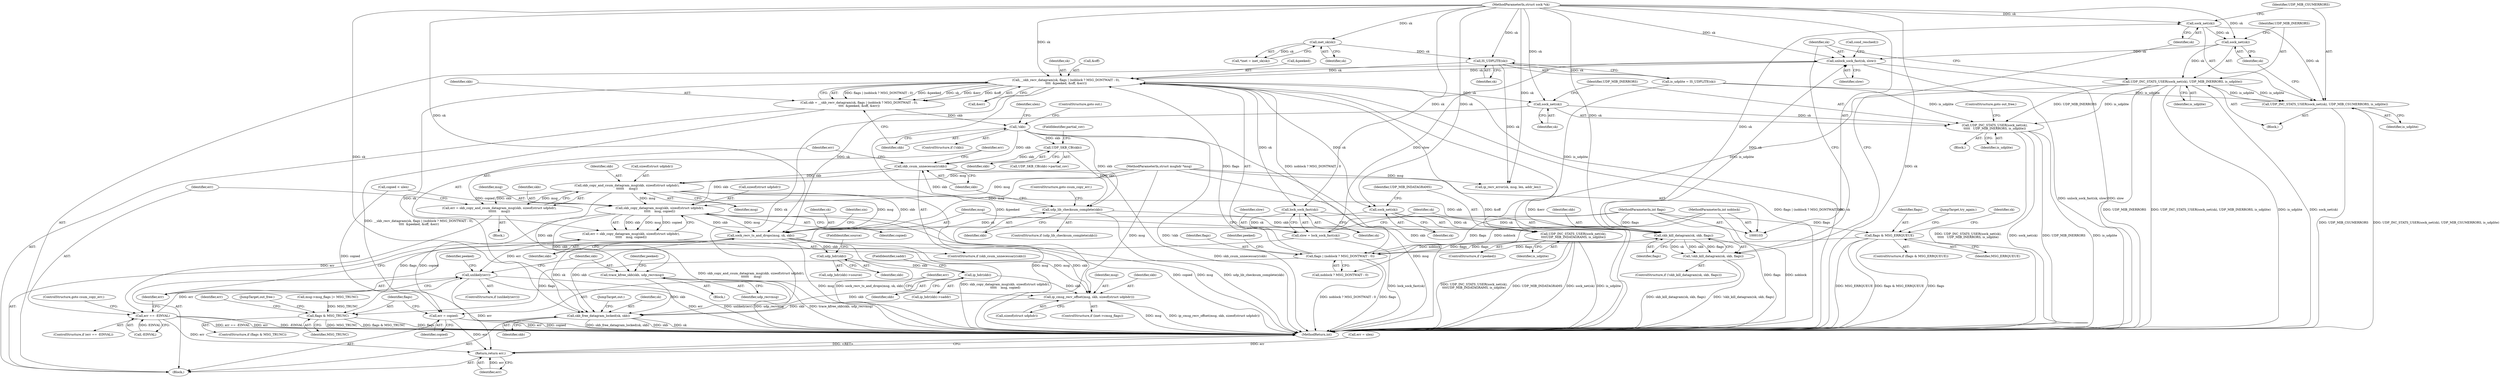 digraph "0_linux_beb39db59d14990e401e235faf66a6b9b31240b0@pointer" {
"1000344" [label="(Call,sock_net(sk))"];
"1000338" [label="(Call,skb_kill_datagram(sk, skb, flags))"];
"1000334" [label="(Call,lock_sock_fast(sk))"];
"1000144" [label="(Call,__skb_recv_datagram(sk, flags | (noblock ? MSG_DONTWAIT : 0),\n\t\t\t\t  &peeked, &off, &err))"];
"1000128" [label="(Call,IS_UDPLITE(sk))"];
"1000114" [label="(Call,inet_sk(sk))"];
"1000104" [label="(MethodParameterIn,struct sock *sk)"];
"1000353" [label="(Call,unlock_sock_fast(sk, slow))"];
"1000349" [label="(Call,sock_net(sk))"];
"1000344" [label="(Call,sock_net(sk))"];
"1000332" [label="(Call,slow = lock_sock_fast(sk))"];
"1000146" [label="(Call,flags | (noblock ? MSG_DONTWAIT : 0))"];
"1000132" [label="(Call,flags & MSG_ERRQUEUE)"];
"1000108" [label="(MethodParameterIn,int flags)"];
"1000107" [label="(MethodParameterIn,int noblock)"];
"1000219" [label="(Call,skb_copy_and_csum_datagram_msg(skb, sizeof(struct udphdr),\n\t\t\t\t\t\t     msg))"];
"1000205" [label="(Call,skb_csum_unnecessary(skb))"];
"1000159" [label="(Call,!skb)"];
"1000142" [label="(Call,skb = __skb_recv_datagram(sk, flags | (noblock ? MSG_DONTWAIT : 0),\n\t\t\t\t  &peeked, &off, &err))"];
"1000196" [label="(Call,UDP_SKB_CB(skb))"];
"1000201" [label="(Call,udp_lib_checksum_complete(skb))"];
"1000105" [label="(MethodParameterIn,struct msghdr *msg)"];
"1000343" [label="(Call,UDP_INC_STATS_USER(sock_net(sk), UDP_MIB_CSUMERRORS, is_udplite))"];
"1000348" [label="(Call,UDP_INC_STATS_USER(sock_net(sk), UDP_MIB_INERRORS, is_udplite))"];
"1000246" [label="(Call,UDP_INC_STATS_USER(sock_net(sk),\n\t\t\t\t\t   UDP_MIB_INERRORS, is_udplite))"];
"1000255" [label="(Call,UDP_INC_STATS_USER(sock_net(sk),\n\t\t\t\tUDP_MIB_INDATAGRAMS, is_udplite))"];
"1000209" [label="(Call,skb_copy_datagram_msg(skb, sizeof(struct udphdr),\n\t\t\t\t\t    msg, copied))"];
"1000207" [label="(Call,err = skb_copy_datagram_msg(skb, sizeof(struct udphdr),\n\t\t\t\t\t    msg, copied))"];
"1000231" [label="(Call,unlikely(err))"];
"1000329" [label="(Return,return err;)"];
"1000234" [label="(Call,trace_kfree_skb(skb, udp_recvmsg))"];
"1000325" [label="(Call,skb_free_datagram_locked(sk, skb))"];
"1000260" [label="(Call,sock_recv_ts_and_drops(msg, sk, skb))"];
"1000277" [label="(Call,udp_hdr(skb))"];
"1000287" [label="(Call,ip_hdr(skb))"];
"1000309" [label="(Call,ip_cmsg_recv_offset(msg, skb, sizeof(struct udphdr)))"];
"1000314" [label="(Call,err = copied)"];
"1000217" [label="(Call,err = skb_copy_and_csum_datagram_msg(skb, sizeof(struct udphdr),\n\t\t\t\t\t\t     msg))"];
"1000225" [label="(Call,err == -EINVAL)"];
"1000318" [label="(Call,flags & MSG_TRUNC)"];
"1000337" [label="(Call,!skb_kill_datagram(sk, skb, flags))"];
"1000247" [label="(Call,sock_net(sk))"];
"1000256" [label="(Call,sock_net(sk))"];
"1000325" [label="(Call,skb_free_datagram_locked(sk, skb))"];
"1000137" [label="(Identifier,sk)"];
"1000221" [label="(Call,sizeof(struct udphdr))"];
"1000148" [label="(Call,noblock ? MSG_DONTWAIT : 0)"];
"1000227" [label="(Call,-EINVAL)"];
"1000239" [label="(Identifier,peeked)"];
"1000317" [label="(ControlStructure,if (flags & MSG_TRUNC))"];
"1000133" [label="(Identifier,flags)"];
"1000340" [label="(Identifier,skb)"];
"1000309" [label="(Call,ip_cmsg_recv_offset(msg, skb, sizeof(struct udphdr)))"];
"1000230" [label="(ControlStructure,if (unlikely(err)))"];
"1000322" [label="(Identifier,err)"];
"1000345" [label="(Identifier,sk)"];
"1000209" [label="(Call,skb_copy_datagram_msg(skb, sizeof(struct udphdr),\n\t\t\t\t\t    msg, copied))"];
"1000235" [label="(Identifier,skb)"];
"1000247" [label="(Call,sock_net(sk))"];
"1000341" [label="(Identifier,flags)"];
"1000339" [label="(Identifier,sk)"];
"1000147" [label="(Identifier,flags)"];
"1000320" [label="(Identifier,MSG_TRUNC)"];
"1000343" [label="(Call,UDP_INC_STATS_USER(sock_net(sk), UDP_MIB_CSUMERRORS, is_udplite))"];
"1000185" [label="(Call,msg->msg_flags |= MSG_TRUNC)"];
"1000208" [label="(Identifier,err)"];
"1000277" [label="(Call,udp_hdr(skb))"];
"1000108" [label="(MethodParameterIn,int flags)"];
"1000255" [label="(Call,UDP_INC_STATS_USER(sock_net(sk),\n\t\t\t\tUDP_MIB_INDATAGRAMS, is_udplite))"];
"1000218" [label="(Identifier,err)"];
"1000129" [label="(Identifier,sk)"];
"1000223" [label="(Identifier,msg)"];
"1000126" [label="(Call,is_udplite = IS_UDPLITE(sk))"];
"1000321" [label="(Call,err = ulen)"];
"1000232" [label="(Identifier,err)"];
"1000160" [label="(Identifier,skb)"];
"1000263" [label="(Identifier,skb)"];
"1000217" [label="(Call,err = skb_copy_and_csum_datagram_msg(skb, sizeof(struct udphdr),\n\t\t\t\t\t\t     msg))"];
"1000338" [label="(Call,skb_kill_datagram(sk, skb, flags))"];
"1000346" [label="(Identifier,UDP_MIB_CSUMERRORS)"];
"1000260" [label="(Call,sock_recv_ts_and_drops(msg, sk, skb))"];
"1000315" [label="(Identifier,err)"];
"1000104" [label="(MethodParameterIn,struct sock *sk)"];
"1000204" [label="(ControlStructure,if (skb_csum_unnecessary(skb)))"];
"1000262" [label="(Identifier,sk)"];
"1000161" [label="(ControlStructure,goto out;)"];
"1000196" [label="(Call,UDP_SKB_CB(skb))"];
"1000261" [label="(Identifier,msg)"];
"1000225" [label="(Call,err == -EINVAL)"];
"1000195" [label="(Call,UDP_SKB_CB(skb)->partial_cov)"];
"1000318" [label="(Call,flags & MSG_TRUNC)"];
"1000112" [label="(Call,*inet = inet_sk(sk))"];
"1000156" [label="(Call,&err)"];
"1000354" [label="(Identifier,sk)"];
"1000334" [label="(Call,lock_sock_fast(sk))"];
"1000203" [label="(ControlStructure,goto csum_copy_err;)"];
"1000192" [label="(Call,copied < ulen)"];
"1000251" [label="(ControlStructure,goto out_free;)"];
"1000205" [label="(Call,skb_csum_unnecessary(skb))"];
"1000256" [label="(Call,sock_net(sk))"];
"1000158" [label="(ControlStructure,if (!skb))"];
"1000236" [label="(Identifier,udp_recvmsg)"];
"1000141" [label="(JumpTarget,try_again:)"];
"1000349" [label="(Call,sock_net(sk))"];
"1000202" [label="(Identifier,skb)"];
"1000153" [label="(Identifier,peeked)"];
"1000351" [label="(Identifier,UDP_MIB_INERRORS)"];
"1000249" [label="(Identifier,UDP_MIB_INERRORS)"];
"1000210" [label="(Identifier,skb)"];
"1000330" [label="(Identifier,err)"];
"1000154" [label="(Call,&off)"];
"1000278" [label="(Identifier,skb)"];
"1000258" [label="(Identifier,UDP_MIB_INDATAGRAMS)"];
"1000288" [label="(Identifier,skb)"];
"1000344" [label="(Call,sock_net(sk))"];
"1000201" [label="(Call,udp_lib_checksum_complete(skb))"];
"1000114" [label="(Call,inet_sk(sk))"];
"1000134" [label="(Identifier,MSG_ERRQUEUE)"];
"1000347" [label="(Identifier,is_udplite)"];
"1000143" [label="(Identifier,skb)"];
"1000146" [label="(Call,flags | (noblock ? MSG_DONTWAIT : 0))"];
"1000214" [label="(Identifier,copied)"];
"1000219" [label="(Call,skb_copy_and_csum_datagram_msg(skb, sizeof(struct udphdr),\n\t\t\t\t\t\t     msg))"];
"1000312" [label="(Call,sizeof(struct udphdr))"];
"1000332" [label="(Call,slow = lock_sock_fast(sk))"];
"1000229" [label="(ControlStructure,goto csum_copy_err;)"];
"1000252" [label="(ControlStructure,if (!peeked))"];
"1000316" [label="(Identifier,copied)"];
"1000240" [label="(Block,)"];
"1000246" [label="(Call,UDP_INC_STATS_USER(sock_net(sk),\n\t\t\t\t\t   UDP_MIB_INERRORS, is_udplite))"];
"1000311" [label="(Identifier,skb)"];
"1000314" [label="(Call,err = copied)"];
"1000326" [label="(Identifier,sk)"];
"1000248" [label="(Identifier,sk)"];
"1000115" [label="(Identifier,sk)"];
"1000142" [label="(Call,skb = __skb_recv_datagram(sk, flags | (noblock ? MSG_DONTWAIT : 0),\n\t\t\t\t  &peeked, &off, &err))"];
"1000305" [label="(ControlStructure,if (inet->cmsg_flags))"];
"1000198" [label="(FieldIdentifier,partial_cov)"];
"1000163" [label="(Identifier,ulen)"];
"1000231" [label="(Call,unlikely(err))"];
"1000159" [label="(Call,!skb)"];
"1000152" [label="(Call,&peeked)"];
"1000110" [label="(Block,)"];
"1000327" [label="(Identifier,skb)"];
"1000259" [label="(Identifier,is_udplite)"];
"1000336" [label="(ControlStructure,if (!skb_kill_datagram(sk, skb, flags)))"];
"1000328" [label="(JumpTarget,out:)"];
"1000342" [label="(Block,)"];
"1000337" [label="(Call,!skb_kill_datagram(sk, skb, flags))"];
"1000353" [label="(Call,unlock_sock_fast(sk, slow))"];
"1000352" [label="(Identifier,is_udplite)"];
"1000257" [label="(Identifier,sk)"];
"1000350" [label="(Identifier,sk)"];
"1000206" [label="(Identifier,skb)"];
"1000128" [label="(Call,IS_UDPLITE(sk))"];
"1000211" [label="(Call,sizeof(struct udphdr))"];
"1000233" [label="(Block,)"];
"1000286" [label="(Call,ip_hdr(skb)->saddr)"];
"1000136" [label="(Call,ip_recv_error(sk, msg, len, addr_len))"];
"1000333" [label="(Identifier,slow)"];
"1000213" [label="(Identifier,msg)"];
"1000329" [label="(Return,return err;)"];
"1000279" [label="(FieldIdentifier,source)"];
"1000224" [label="(ControlStructure,if (err == -EINVAL))"];
"1000226" [label="(Identifier,err)"];
"1000355" [label="(Identifier,slow)"];
"1000216" [label="(Block,)"];
"1000107" [label="(MethodParameterIn,int noblock)"];
"1000145" [label="(Identifier,sk)"];
"1000132" [label="(Call,flags & MSG_ERRQUEUE)"];
"1000289" [label="(FieldIdentifier,saddr)"];
"1000356" [label="(Call,cond_resched())"];
"1000144" [label="(Call,__skb_recv_datagram(sk, flags | (noblock ? MSG_DONTWAIT : 0),\n\t\t\t\t  &peeked, &off, &err))"];
"1000234" [label="(Call,trace_kfree_skb(skb, udp_recvmsg))"];
"1000131" [label="(ControlStructure,if (flags & MSG_ERRQUEUE))"];
"1000220" [label="(Identifier,skb)"];
"1000200" [label="(ControlStructure,if (udp_lib_checksum_complete(skb)))"];
"1000287" [label="(Call,ip_hdr(skb))"];
"1000276" [label="(Call,udp_hdr(skb)->source)"];
"1000310" [label="(Identifier,msg)"];
"1000207" [label="(Call,err = skb_copy_datagram_msg(skb, sizeof(struct udphdr),\n\t\t\t\t\t    msg, copied))"];
"1000363" [label="(MethodReturn,int)"];
"1000197" [label="(Identifier,skb)"];
"1000250" [label="(Identifier,is_udplite)"];
"1000319" [label="(Identifier,flags)"];
"1000105" [label="(MethodParameterIn,struct msghdr *msg)"];
"1000254" [label="(Identifier,peeked)"];
"1000265" [label="(Identifier,sin)"];
"1000324" [label="(JumpTarget,out_free:)"];
"1000335" [label="(Identifier,sk)"];
"1000348" [label="(Call,UDP_INC_STATS_USER(sock_net(sk), UDP_MIB_INERRORS, is_udplite))"];
"1000344" -> "1000343"  [label="AST: "];
"1000344" -> "1000345"  [label="CFG: "];
"1000345" -> "1000344"  [label="AST: "];
"1000346" -> "1000344"  [label="CFG: "];
"1000344" -> "1000343"  [label="DDG: sk"];
"1000338" -> "1000344"  [label="DDG: sk"];
"1000104" -> "1000344"  [label="DDG: sk"];
"1000344" -> "1000349"  [label="DDG: sk"];
"1000338" -> "1000337"  [label="AST: "];
"1000338" -> "1000341"  [label="CFG: "];
"1000339" -> "1000338"  [label="AST: "];
"1000340" -> "1000338"  [label="AST: "];
"1000341" -> "1000338"  [label="AST: "];
"1000337" -> "1000338"  [label="CFG: "];
"1000338" -> "1000146"  [label="DDG: flags"];
"1000338" -> "1000337"  [label="DDG: sk"];
"1000338" -> "1000337"  [label="DDG: skb"];
"1000338" -> "1000337"  [label="DDG: flags"];
"1000334" -> "1000338"  [label="DDG: sk"];
"1000104" -> "1000338"  [label="DDG: sk"];
"1000219" -> "1000338"  [label="DDG: skb"];
"1000201" -> "1000338"  [label="DDG: skb"];
"1000146" -> "1000338"  [label="DDG: flags"];
"1000108" -> "1000338"  [label="DDG: flags"];
"1000338" -> "1000353"  [label="DDG: sk"];
"1000334" -> "1000332"  [label="AST: "];
"1000334" -> "1000335"  [label="CFG: "];
"1000335" -> "1000334"  [label="AST: "];
"1000332" -> "1000334"  [label="CFG: "];
"1000334" -> "1000332"  [label="DDG: sk"];
"1000144" -> "1000334"  [label="DDG: sk"];
"1000104" -> "1000334"  [label="DDG: sk"];
"1000144" -> "1000142"  [label="AST: "];
"1000144" -> "1000156"  [label="CFG: "];
"1000145" -> "1000144"  [label="AST: "];
"1000146" -> "1000144"  [label="AST: "];
"1000152" -> "1000144"  [label="AST: "];
"1000154" -> "1000144"  [label="AST: "];
"1000156" -> "1000144"  [label="AST: "];
"1000142" -> "1000144"  [label="CFG: "];
"1000144" -> "1000363"  [label="DDG: &off"];
"1000144" -> "1000363"  [label="DDG: &peeked"];
"1000144" -> "1000363"  [label="DDG: sk"];
"1000144" -> "1000363"  [label="DDG: &err"];
"1000144" -> "1000363"  [label="DDG: flags | (noblock ? MSG_DONTWAIT : 0)"];
"1000144" -> "1000142"  [label="DDG: flags | (noblock ? MSG_DONTWAIT : 0)"];
"1000144" -> "1000142"  [label="DDG: &peeked"];
"1000144" -> "1000142"  [label="DDG: sk"];
"1000144" -> "1000142"  [label="DDG: &err"];
"1000144" -> "1000142"  [label="DDG: &off"];
"1000128" -> "1000144"  [label="DDG: sk"];
"1000353" -> "1000144"  [label="DDG: sk"];
"1000104" -> "1000144"  [label="DDG: sk"];
"1000146" -> "1000144"  [label="DDG: flags"];
"1000146" -> "1000144"  [label="DDG: noblock ? MSG_DONTWAIT : 0"];
"1000144" -> "1000247"  [label="DDG: sk"];
"1000144" -> "1000256"  [label="DDG: sk"];
"1000144" -> "1000260"  [label="DDG: sk"];
"1000144" -> "1000325"  [label="DDG: sk"];
"1000128" -> "1000126"  [label="AST: "];
"1000128" -> "1000129"  [label="CFG: "];
"1000129" -> "1000128"  [label="AST: "];
"1000126" -> "1000128"  [label="CFG: "];
"1000128" -> "1000126"  [label="DDG: sk"];
"1000114" -> "1000128"  [label="DDG: sk"];
"1000104" -> "1000128"  [label="DDG: sk"];
"1000128" -> "1000136"  [label="DDG: sk"];
"1000114" -> "1000112"  [label="AST: "];
"1000114" -> "1000115"  [label="CFG: "];
"1000115" -> "1000114"  [label="AST: "];
"1000112" -> "1000114"  [label="CFG: "];
"1000114" -> "1000112"  [label="DDG: sk"];
"1000104" -> "1000114"  [label="DDG: sk"];
"1000104" -> "1000103"  [label="AST: "];
"1000104" -> "1000363"  [label="DDG: sk"];
"1000104" -> "1000136"  [label="DDG: sk"];
"1000104" -> "1000247"  [label="DDG: sk"];
"1000104" -> "1000256"  [label="DDG: sk"];
"1000104" -> "1000260"  [label="DDG: sk"];
"1000104" -> "1000325"  [label="DDG: sk"];
"1000104" -> "1000349"  [label="DDG: sk"];
"1000104" -> "1000353"  [label="DDG: sk"];
"1000353" -> "1000110"  [label="AST: "];
"1000353" -> "1000355"  [label="CFG: "];
"1000354" -> "1000353"  [label="AST: "];
"1000355" -> "1000353"  [label="AST: "];
"1000356" -> "1000353"  [label="CFG: "];
"1000353" -> "1000363"  [label="DDG: unlock_sock_fast(sk, slow)"];
"1000353" -> "1000363"  [label="DDG: slow"];
"1000349" -> "1000353"  [label="DDG: sk"];
"1000332" -> "1000353"  [label="DDG: slow"];
"1000349" -> "1000348"  [label="AST: "];
"1000349" -> "1000350"  [label="CFG: "];
"1000350" -> "1000349"  [label="AST: "];
"1000351" -> "1000349"  [label="CFG: "];
"1000349" -> "1000348"  [label="DDG: sk"];
"1000332" -> "1000110"  [label="AST: "];
"1000333" -> "1000332"  [label="AST: "];
"1000339" -> "1000332"  [label="CFG: "];
"1000332" -> "1000363"  [label="DDG: lock_sock_fast(sk)"];
"1000146" -> "1000148"  [label="CFG: "];
"1000147" -> "1000146"  [label="AST: "];
"1000148" -> "1000146"  [label="AST: "];
"1000153" -> "1000146"  [label="CFG: "];
"1000146" -> "1000363"  [label="DDG: noblock ? MSG_DONTWAIT : 0"];
"1000146" -> "1000363"  [label="DDG: flags"];
"1000132" -> "1000146"  [label="DDG: flags"];
"1000108" -> "1000146"  [label="DDG: flags"];
"1000107" -> "1000146"  [label="DDG: noblock"];
"1000146" -> "1000318"  [label="DDG: flags"];
"1000132" -> "1000131"  [label="AST: "];
"1000132" -> "1000134"  [label="CFG: "];
"1000133" -> "1000132"  [label="AST: "];
"1000134" -> "1000132"  [label="AST: "];
"1000137" -> "1000132"  [label="CFG: "];
"1000141" -> "1000132"  [label="CFG: "];
"1000132" -> "1000363"  [label="DDG: flags & MSG_ERRQUEUE"];
"1000132" -> "1000363"  [label="DDG: MSG_ERRQUEUE"];
"1000132" -> "1000363"  [label="DDG: flags"];
"1000108" -> "1000132"  [label="DDG: flags"];
"1000108" -> "1000103"  [label="AST: "];
"1000108" -> "1000363"  [label="DDG: flags"];
"1000108" -> "1000318"  [label="DDG: flags"];
"1000107" -> "1000103"  [label="AST: "];
"1000107" -> "1000363"  [label="DDG: noblock"];
"1000107" -> "1000148"  [label="DDG: noblock"];
"1000219" -> "1000217"  [label="AST: "];
"1000219" -> "1000223"  [label="CFG: "];
"1000220" -> "1000219"  [label="AST: "];
"1000221" -> "1000219"  [label="AST: "];
"1000223" -> "1000219"  [label="AST: "];
"1000217" -> "1000219"  [label="CFG: "];
"1000219" -> "1000363"  [label="DDG: msg"];
"1000219" -> "1000209"  [label="DDG: msg"];
"1000219" -> "1000217"  [label="DDG: skb"];
"1000219" -> "1000217"  [label="DDG: msg"];
"1000205" -> "1000219"  [label="DDG: skb"];
"1000105" -> "1000219"  [label="DDG: msg"];
"1000219" -> "1000234"  [label="DDG: skb"];
"1000219" -> "1000260"  [label="DDG: msg"];
"1000219" -> "1000260"  [label="DDG: skb"];
"1000205" -> "1000204"  [label="AST: "];
"1000205" -> "1000206"  [label="CFG: "];
"1000206" -> "1000205"  [label="AST: "];
"1000208" -> "1000205"  [label="CFG: "];
"1000218" -> "1000205"  [label="CFG: "];
"1000205" -> "1000363"  [label="DDG: skb_csum_unnecessary(skb)"];
"1000159" -> "1000205"  [label="DDG: skb"];
"1000196" -> "1000205"  [label="DDG: skb"];
"1000201" -> "1000205"  [label="DDG: skb"];
"1000205" -> "1000209"  [label="DDG: skb"];
"1000159" -> "1000158"  [label="AST: "];
"1000159" -> "1000160"  [label="CFG: "];
"1000160" -> "1000159"  [label="AST: "];
"1000161" -> "1000159"  [label="CFG: "];
"1000163" -> "1000159"  [label="CFG: "];
"1000159" -> "1000363"  [label="DDG: !skb"];
"1000159" -> "1000363"  [label="DDG: skb"];
"1000142" -> "1000159"  [label="DDG: skb"];
"1000159" -> "1000196"  [label="DDG: skb"];
"1000159" -> "1000201"  [label="DDG: skb"];
"1000142" -> "1000110"  [label="AST: "];
"1000143" -> "1000142"  [label="AST: "];
"1000160" -> "1000142"  [label="CFG: "];
"1000142" -> "1000363"  [label="DDG: __skb_recv_datagram(sk, flags | (noblock ? MSG_DONTWAIT : 0),\n\t\t\t\t  &peeked, &off, &err)"];
"1000196" -> "1000195"  [label="AST: "];
"1000196" -> "1000197"  [label="CFG: "];
"1000197" -> "1000196"  [label="AST: "];
"1000198" -> "1000196"  [label="CFG: "];
"1000196" -> "1000201"  [label="DDG: skb"];
"1000201" -> "1000200"  [label="AST: "];
"1000201" -> "1000202"  [label="CFG: "];
"1000202" -> "1000201"  [label="AST: "];
"1000203" -> "1000201"  [label="CFG: "];
"1000206" -> "1000201"  [label="CFG: "];
"1000201" -> "1000363"  [label="DDG: udp_lib_checksum_complete(skb)"];
"1000105" -> "1000103"  [label="AST: "];
"1000105" -> "1000363"  [label="DDG: msg"];
"1000105" -> "1000136"  [label="DDG: msg"];
"1000105" -> "1000209"  [label="DDG: msg"];
"1000105" -> "1000260"  [label="DDG: msg"];
"1000105" -> "1000309"  [label="DDG: msg"];
"1000343" -> "1000342"  [label="AST: "];
"1000343" -> "1000347"  [label="CFG: "];
"1000346" -> "1000343"  [label="AST: "];
"1000347" -> "1000343"  [label="AST: "];
"1000350" -> "1000343"  [label="CFG: "];
"1000343" -> "1000363"  [label="DDG: UDP_INC_STATS_USER(sock_net(sk), UDP_MIB_CSUMERRORS, is_udplite)"];
"1000343" -> "1000363"  [label="DDG: UDP_MIB_CSUMERRORS"];
"1000126" -> "1000343"  [label="DDG: is_udplite"];
"1000348" -> "1000343"  [label="DDG: is_udplite"];
"1000343" -> "1000348"  [label="DDG: is_udplite"];
"1000348" -> "1000342"  [label="AST: "];
"1000348" -> "1000352"  [label="CFG: "];
"1000351" -> "1000348"  [label="AST: "];
"1000352" -> "1000348"  [label="AST: "];
"1000354" -> "1000348"  [label="CFG: "];
"1000348" -> "1000363"  [label="DDG: sock_net(sk)"];
"1000348" -> "1000363"  [label="DDG: UDP_MIB_INERRORS"];
"1000348" -> "1000363"  [label="DDG: UDP_INC_STATS_USER(sock_net(sk), UDP_MIB_INERRORS, is_udplite)"];
"1000348" -> "1000363"  [label="DDG: is_udplite"];
"1000348" -> "1000246"  [label="DDG: UDP_MIB_INERRORS"];
"1000348" -> "1000246"  [label="DDG: is_udplite"];
"1000348" -> "1000255"  [label="DDG: is_udplite"];
"1000246" -> "1000240"  [label="AST: "];
"1000246" -> "1000250"  [label="CFG: "];
"1000247" -> "1000246"  [label="AST: "];
"1000249" -> "1000246"  [label="AST: "];
"1000250" -> "1000246"  [label="AST: "];
"1000251" -> "1000246"  [label="CFG: "];
"1000246" -> "1000363"  [label="DDG: is_udplite"];
"1000246" -> "1000363"  [label="DDG: UDP_INC_STATS_USER(sock_net(sk),\n\t\t\t\t\t   UDP_MIB_INERRORS, is_udplite)"];
"1000246" -> "1000363"  [label="DDG: sock_net(sk)"];
"1000246" -> "1000363"  [label="DDG: UDP_MIB_INERRORS"];
"1000247" -> "1000246"  [label="DDG: sk"];
"1000126" -> "1000246"  [label="DDG: is_udplite"];
"1000255" -> "1000252"  [label="AST: "];
"1000255" -> "1000259"  [label="CFG: "];
"1000256" -> "1000255"  [label="AST: "];
"1000258" -> "1000255"  [label="AST: "];
"1000259" -> "1000255"  [label="AST: "];
"1000261" -> "1000255"  [label="CFG: "];
"1000255" -> "1000363"  [label="DDG: is_udplite"];
"1000255" -> "1000363"  [label="DDG: UDP_INC_STATS_USER(sock_net(sk),\n\t\t\t\tUDP_MIB_INDATAGRAMS, is_udplite)"];
"1000255" -> "1000363"  [label="DDG: UDP_MIB_INDATAGRAMS"];
"1000255" -> "1000363"  [label="DDG: sock_net(sk)"];
"1000256" -> "1000255"  [label="DDG: sk"];
"1000126" -> "1000255"  [label="DDG: is_udplite"];
"1000209" -> "1000207"  [label="AST: "];
"1000209" -> "1000214"  [label="CFG: "];
"1000210" -> "1000209"  [label="AST: "];
"1000211" -> "1000209"  [label="AST: "];
"1000213" -> "1000209"  [label="AST: "];
"1000214" -> "1000209"  [label="AST: "];
"1000207" -> "1000209"  [label="CFG: "];
"1000209" -> "1000363"  [label="DDG: copied"];
"1000209" -> "1000363"  [label="DDG: msg"];
"1000209" -> "1000207"  [label="DDG: skb"];
"1000209" -> "1000207"  [label="DDG: msg"];
"1000209" -> "1000207"  [label="DDG: copied"];
"1000192" -> "1000209"  [label="DDG: copied"];
"1000209" -> "1000234"  [label="DDG: skb"];
"1000209" -> "1000260"  [label="DDG: msg"];
"1000209" -> "1000260"  [label="DDG: skb"];
"1000209" -> "1000314"  [label="DDG: copied"];
"1000207" -> "1000204"  [label="AST: "];
"1000208" -> "1000207"  [label="AST: "];
"1000232" -> "1000207"  [label="CFG: "];
"1000207" -> "1000363"  [label="DDG: skb_copy_datagram_msg(skb, sizeof(struct udphdr),\n\t\t\t\t\t    msg, copied)"];
"1000207" -> "1000231"  [label="DDG: err"];
"1000231" -> "1000230"  [label="AST: "];
"1000231" -> "1000232"  [label="CFG: "];
"1000232" -> "1000231"  [label="AST: "];
"1000235" -> "1000231"  [label="CFG: "];
"1000254" -> "1000231"  [label="CFG: "];
"1000231" -> "1000363"  [label="DDG: unlikely(err)"];
"1000231" -> "1000363"  [label="DDG: err"];
"1000225" -> "1000231"  [label="DDG: err"];
"1000231" -> "1000329"  [label="DDG: err"];
"1000329" -> "1000110"  [label="AST: "];
"1000329" -> "1000330"  [label="CFG: "];
"1000330" -> "1000329"  [label="AST: "];
"1000363" -> "1000329"  [label="CFG: "];
"1000329" -> "1000363"  [label="DDG: <RET>"];
"1000330" -> "1000329"  [label="DDG: err"];
"1000314" -> "1000329"  [label="DDG: err"];
"1000225" -> "1000329"  [label="DDG: err"];
"1000321" -> "1000329"  [label="DDG: err"];
"1000234" -> "1000233"  [label="AST: "];
"1000234" -> "1000236"  [label="CFG: "];
"1000235" -> "1000234"  [label="AST: "];
"1000236" -> "1000234"  [label="AST: "];
"1000239" -> "1000234"  [label="CFG: "];
"1000234" -> "1000363"  [label="DDG: udp_recvmsg"];
"1000234" -> "1000363"  [label="DDG: trace_kfree_skb(skb, udp_recvmsg)"];
"1000234" -> "1000325"  [label="DDG: skb"];
"1000325" -> "1000110"  [label="AST: "];
"1000325" -> "1000327"  [label="CFG: "];
"1000326" -> "1000325"  [label="AST: "];
"1000327" -> "1000325"  [label="AST: "];
"1000328" -> "1000325"  [label="CFG: "];
"1000325" -> "1000363"  [label="DDG: sk"];
"1000325" -> "1000363"  [label="DDG: skb_free_datagram_locked(sk, skb)"];
"1000325" -> "1000363"  [label="DDG: skb"];
"1000247" -> "1000325"  [label="DDG: sk"];
"1000260" -> "1000325"  [label="DDG: sk"];
"1000260" -> "1000325"  [label="DDG: skb"];
"1000309" -> "1000325"  [label="DDG: skb"];
"1000287" -> "1000325"  [label="DDG: skb"];
"1000260" -> "1000110"  [label="AST: "];
"1000260" -> "1000263"  [label="CFG: "];
"1000261" -> "1000260"  [label="AST: "];
"1000262" -> "1000260"  [label="AST: "];
"1000263" -> "1000260"  [label="AST: "];
"1000265" -> "1000260"  [label="CFG: "];
"1000260" -> "1000363"  [label="DDG: sock_recv_ts_and_drops(msg, sk, skb)"];
"1000260" -> "1000363"  [label="DDG: msg"];
"1000256" -> "1000260"  [label="DDG: sk"];
"1000260" -> "1000277"  [label="DDG: skb"];
"1000260" -> "1000309"  [label="DDG: msg"];
"1000260" -> "1000309"  [label="DDG: skb"];
"1000277" -> "1000276"  [label="AST: "];
"1000277" -> "1000278"  [label="CFG: "];
"1000278" -> "1000277"  [label="AST: "];
"1000279" -> "1000277"  [label="CFG: "];
"1000277" -> "1000287"  [label="DDG: skb"];
"1000287" -> "1000286"  [label="AST: "];
"1000287" -> "1000288"  [label="CFG: "];
"1000288" -> "1000287"  [label="AST: "];
"1000289" -> "1000287"  [label="CFG: "];
"1000287" -> "1000309"  [label="DDG: skb"];
"1000309" -> "1000305"  [label="AST: "];
"1000309" -> "1000312"  [label="CFG: "];
"1000310" -> "1000309"  [label="AST: "];
"1000311" -> "1000309"  [label="AST: "];
"1000312" -> "1000309"  [label="AST: "];
"1000315" -> "1000309"  [label="CFG: "];
"1000309" -> "1000363"  [label="DDG: msg"];
"1000309" -> "1000363"  [label="DDG: ip_cmsg_recv_offset(msg, skb, sizeof(struct udphdr))"];
"1000314" -> "1000110"  [label="AST: "];
"1000314" -> "1000316"  [label="CFG: "];
"1000315" -> "1000314"  [label="AST: "];
"1000316" -> "1000314"  [label="AST: "];
"1000319" -> "1000314"  [label="CFG: "];
"1000314" -> "1000363"  [label="DDG: err"];
"1000314" -> "1000363"  [label="DDG: copied"];
"1000192" -> "1000314"  [label="DDG: copied"];
"1000217" -> "1000216"  [label="AST: "];
"1000218" -> "1000217"  [label="AST: "];
"1000226" -> "1000217"  [label="CFG: "];
"1000217" -> "1000363"  [label="DDG: skb_copy_and_csum_datagram_msg(skb, sizeof(struct udphdr),\n\t\t\t\t\t\t     msg)"];
"1000217" -> "1000225"  [label="DDG: err"];
"1000225" -> "1000224"  [label="AST: "];
"1000225" -> "1000227"  [label="CFG: "];
"1000226" -> "1000225"  [label="AST: "];
"1000227" -> "1000225"  [label="AST: "];
"1000229" -> "1000225"  [label="CFG: "];
"1000232" -> "1000225"  [label="CFG: "];
"1000225" -> "1000363"  [label="DDG: err == -EINVAL"];
"1000225" -> "1000363"  [label="DDG: -EINVAL"];
"1000225" -> "1000363"  [label="DDG: err"];
"1000227" -> "1000225"  [label="DDG: EINVAL"];
"1000318" -> "1000317"  [label="AST: "];
"1000318" -> "1000320"  [label="CFG: "];
"1000319" -> "1000318"  [label="AST: "];
"1000320" -> "1000318"  [label="AST: "];
"1000322" -> "1000318"  [label="CFG: "];
"1000324" -> "1000318"  [label="CFG: "];
"1000318" -> "1000363"  [label="DDG: flags & MSG_TRUNC"];
"1000318" -> "1000363"  [label="DDG: flags"];
"1000318" -> "1000363"  [label="DDG: MSG_TRUNC"];
"1000185" -> "1000318"  [label="DDG: MSG_TRUNC"];
"1000337" -> "1000336"  [label="AST: "];
"1000345" -> "1000337"  [label="CFG: "];
"1000354" -> "1000337"  [label="CFG: "];
"1000337" -> "1000363"  [label="DDG: skb_kill_datagram(sk, skb, flags)"];
"1000337" -> "1000363"  [label="DDG: !skb_kill_datagram(sk, skb, flags)"];
"1000247" -> "1000248"  [label="CFG: "];
"1000248" -> "1000247"  [label="AST: "];
"1000249" -> "1000247"  [label="CFG: "];
"1000256" -> "1000257"  [label="CFG: "];
"1000257" -> "1000256"  [label="AST: "];
"1000258" -> "1000256"  [label="CFG: "];
}
